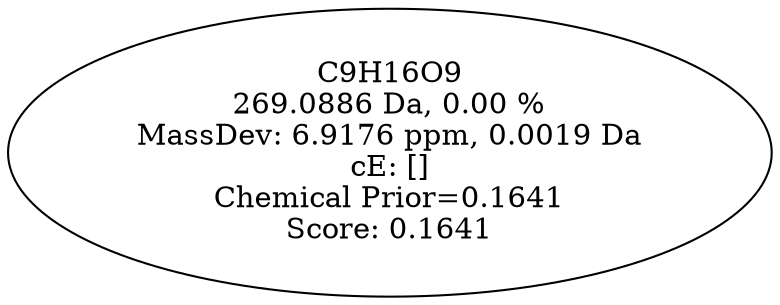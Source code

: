 strict digraph {
v1 [label="C9H16O9\n269.0886 Da, 0.00 %\nMassDev: 6.9176 ppm, 0.0019 Da\ncE: []\nChemical Prior=0.1641\nScore: 0.1641"];
}